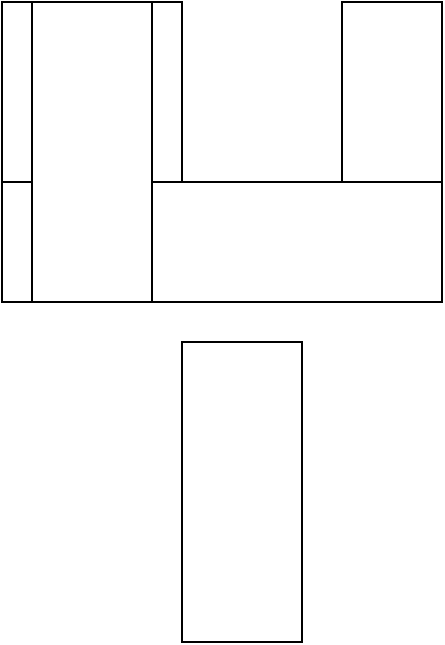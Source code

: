 <mxfile version="13.9.2" type="github">
  <diagram id="SNSVXGH9BnDzPArwe3A-" name="Page-1">
    <mxGraphModel dx="973" dy="1053" grid="1" gridSize="10" guides="1" tooltips="1" connect="1" arrows="1" fold="1" page="1" pageScale="1" pageWidth="850" pageHeight="1100" math="0" shadow="0">
      <root>
        <mxCell id="0" />
        <mxCell id="1" parent="0" />
        <mxCell id="q5w48iADYFtfR3rQ_fD2-6" value="" style="group" parent="1" vertex="1" connectable="0">
          <mxGeometry x="290" y="510" width="220" height="150" as="geometry" />
        </mxCell>
        <mxCell id="q5w48iADYFtfR3rQ_fD2-1" value="" style="rounded=0;whiteSpace=wrap;html=1;" parent="q5w48iADYFtfR3rQ_fD2-6" vertex="1">
          <mxGeometry y="90" width="220" height="60" as="geometry" />
        </mxCell>
        <mxCell id="q5w48iADYFtfR3rQ_fD2-2" value="" style="rounded=0;whiteSpace=wrap;html=1;" parent="q5w48iADYFtfR3rQ_fD2-6" vertex="1">
          <mxGeometry x="170" width="50" height="90" as="geometry" />
        </mxCell>
        <mxCell id="q5w48iADYFtfR3rQ_fD2-4" value="" style="rounded=0;whiteSpace=wrap;html=1;" parent="q5w48iADYFtfR3rQ_fD2-6" vertex="1">
          <mxGeometry width="90" height="90" as="geometry" />
        </mxCell>
        <mxCell id="57GNbXsHqVFu7rd3hSPP-2" value="" style="rounded=0;whiteSpace=wrap;html=1;" vertex="1" parent="q5w48iADYFtfR3rQ_fD2-6">
          <mxGeometry x="15" width="60" height="150" as="geometry" />
        </mxCell>
        <mxCell id="57GNbXsHqVFu7rd3hSPP-3" value="" style="rounded=0;whiteSpace=wrap;html=1;" vertex="1" parent="1">
          <mxGeometry x="380" y="680" width="60" height="150" as="geometry" />
        </mxCell>
      </root>
    </mxGraphModel>
  </diagram>
</mxfile>
